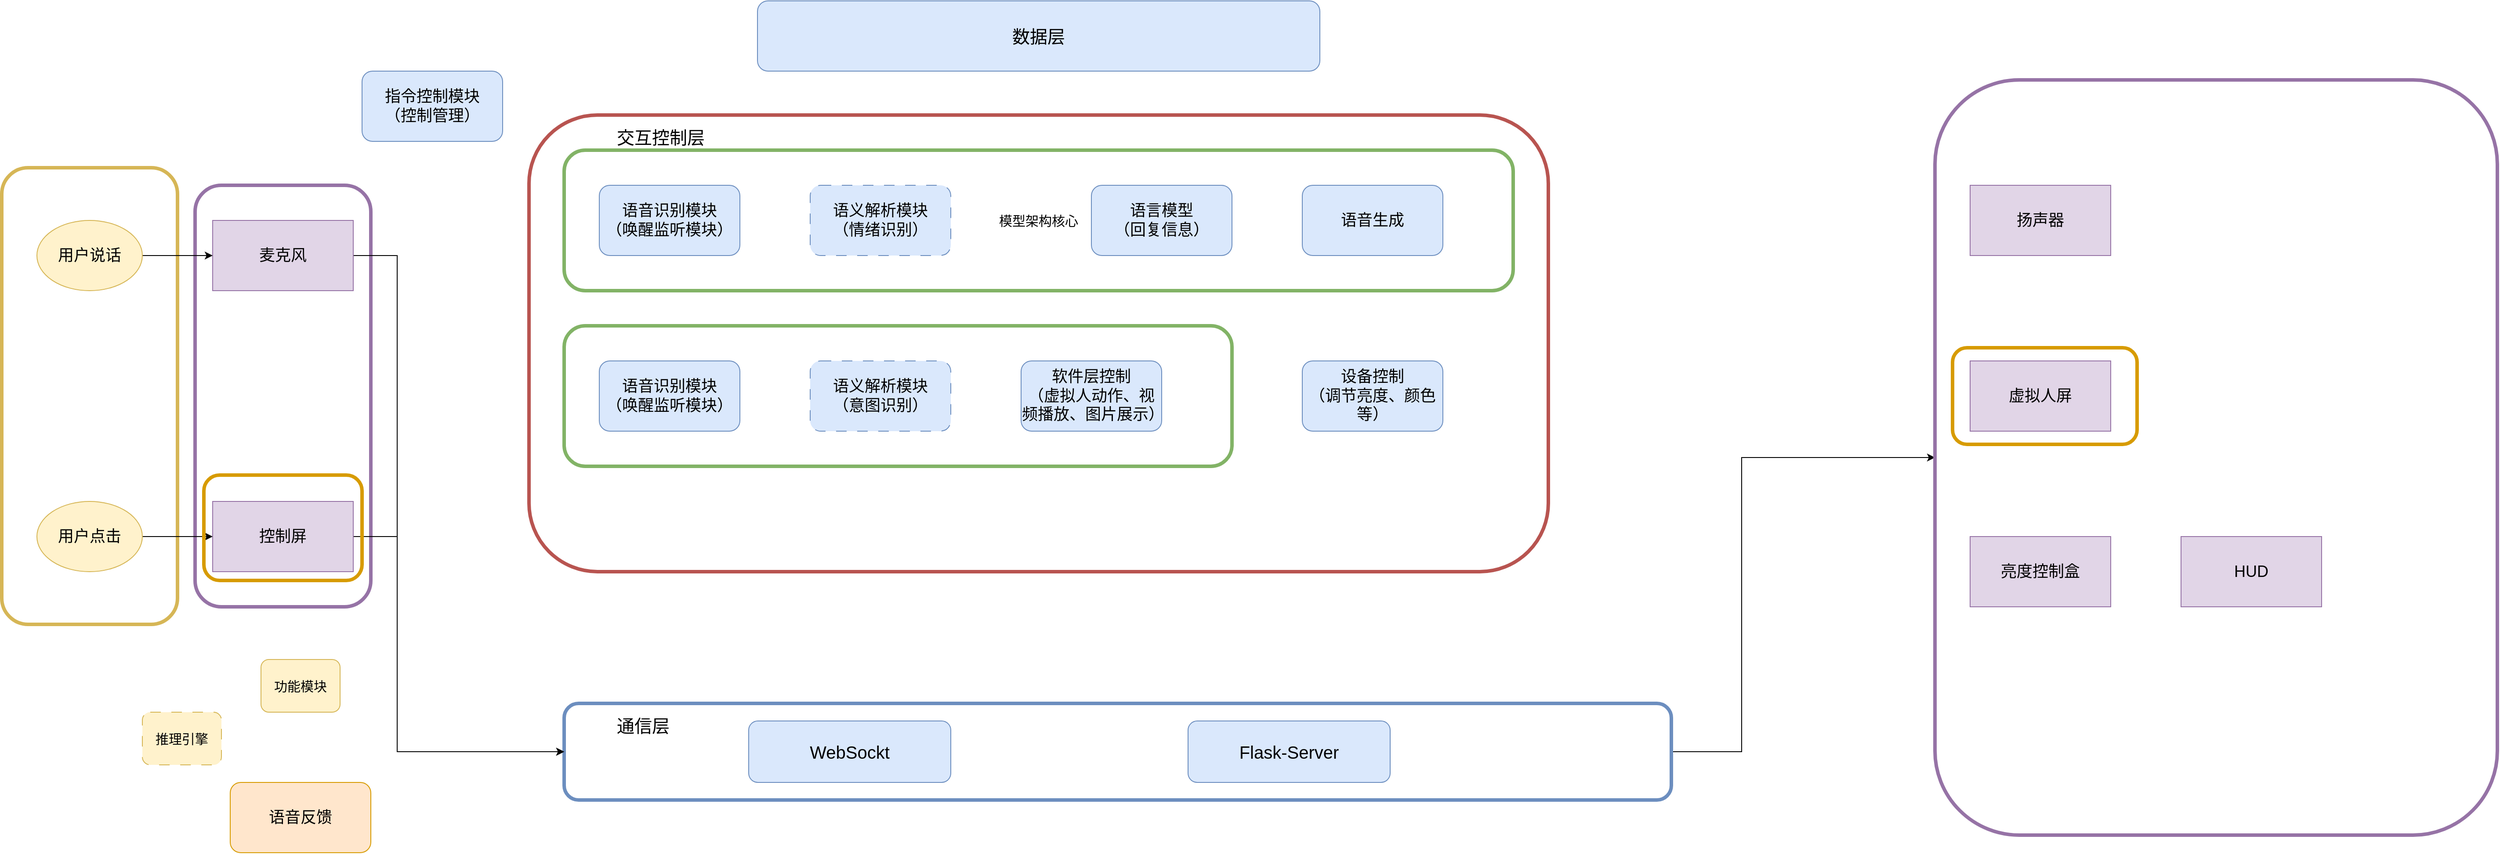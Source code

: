 <mxfile version="26.2.15">
  <diagram name="第 1 页" id="I95JbXtNGWgH5xwKB5yV">
    <mxGraphModel dx="1970" dy="657" grid="1" gridSize="10" guides="1" tooltips="1" connect="1" arrows="1" fold="1" page="1" pageScale="1" pageWidth="827" pageHeight="1169" math="0" shadow="0">
      <root>
        <mxCell id="0" />
        <mxCell id="1" parent="0" />
        <mxCell id="fTQGhy_KuE080tfiFoKc-57" value="" style="rounded=1;whiteSpace=wrap;html=1;fillColor=none;strokeColor=#b85450;fontSize=15;strokeWidth=4;" vertex="1" parent="1">
          <mxGeometry x="120" y="200" width="1160" height="520" as="geometry" />
        </mxCell>
        <mxCell id="fTQGhy_KuE080tfiFoKc-83" value="模型架构核心" style="rounded=1;whiteSpace=wrap;html=1;fillColor=none;strokeColor=#82b366;fontSize=15;strokeWidth=4;" vertex="1" parent="1">
          <mxGeometry x="160" y="440" width="760" height="160" as="geometry" />
        </mxCell>
        <mxCell id="fTQGhy_KuE080tfiFoKc-81" style="edgeStyle=orthogonalEdgeStyle;rounded=0;orthogonalLoop=1;jettySize=auto;html=1;exitX=1;exitY=0.5;exitDx=0;exitDy=0;entryX=0;entryY=0.5;entryDx=0;entryDy=0;" edge="1" parent="1" source="fTQGhy_KuE080tfiFoKc-39" target="fTQGhy_KuE080tfiFoKc-43">
          <mxGeometry relative="1" as="geometry">
            <Array as="points">
              <mxPoint x="1500" y="925" />
              <mxPoint x="1500" y="590" />
            </Array>
          </mxGeometry>
        </mxCell>
        <mxCell id="fTQGhy_KuE080tfiFoKc-39" value="" style="rounded=1;whiteSpace=wrap;html=1;fillColor=none;strokeColor=#6c8ebf;strokeWidth=4;fontSize=18;" vertex="1" parent="1">
          <mxGeometry x="160" y="870" width="1260" height="110" as="geometry" />
        </mxCell>
        <mxCell id="fTQGhy_KuE080tfiFoKc-60" value="" style="rounded=1;whiteSpace=wrap;html=1;fillColor=none;strokeColor=#9673a6;strokeWidth=4;fontSize=18;" vertex="1" parent="1">
          <mxGeometry x="-260" y="280" width="200" height="480" as="geometry" />
        </mxCell>
        <mxCell id="fTQGhy_KuE080tfiFoKc-53" value="模型架构核心" style="rounded=1;whiteSpace=wrap;html=1;fillColor=none;strokeColor=#82b366;fontSize=15;strokeWidth=4;" vertex="1" parent="1">
          <mxGeometry x="160" y="240" width="1080" height="160" as="geometry" />
        </mxCell>
        <mxCell id="fTQGhy_KuE080tfiFoKc-40" value="" style="rounded=1;whiteSpace=wrap;html=1;fillColor=none;strokeColor=#d6b656;strokeWidth=4;fontSize=18;" vertex="1" parent="1">
          <mxGeometry x="-480" y="260" width="200" height="520" as="geometry" />
        </mxCell>
        <mxCell id="fTQGhy_KuE080tfiFoKc-43" value="" style="rounded=1;whiteSpace=wrap;html=1;fillColor=none;strokeColor=#9673a6;strokeWidth=4;fontSize=18;" vertex="1" parent="1">
          <mxGeometry x="1720" y="160" width="640" height="860" as="geometry" />
        </mxCell>
        <mxCell id="fTQGhy_KuE080tfiFoKc-42" value="" style="rounded=1;whiteSpace=wrap;html=1;fillColor=none;strokeColor=#d79b00;strokeWidth=4;fontSize=18;" vertex="1" parent="1">
          <mxGeometry x="1740" y="465" width="210" height="110" as="geometry" />
        </mxCell>
        <mxCell id="fTQGhy_KuE080tfiFoKc-4" value="&lt;font&gt;语音识别模块&lt;/font&gt;&lt;div&gt;&lt;font&gt;（唤醒监听模块）&lt;/font&gt;&lt;/div&gt;" style="rounded=1;whiteSpace=wrap;html=1;fillColor=#dae8fc;strokeColor=#6c8ebf;fontSize=18;" vertex="1" parent="1">
          <mxGeometry x="200" y="280" width="160" height="80" as="geometry" />
        </mxCell>
        <mxCell id="fTQGhy_KuE080tfiFoKc-8" value="&lt;font&gt;语义解析模块&lt;/font&gt;&lt;div&gt;&lt;font&gt;（情绪识别）&lt;/font&gt;&lt;/div&gt;" style="rounded=1;whiteSpace=wrap;html=1;fillColor=#dae8fc;strokeColor=#6c8ebf;dashed=1;dashPattern=12 12;fontSize=18;" vertex="1" parent="1">
          <mxGeometry x="440" y="280" width="160" height="80" as="geometry" />
        </mxCell>
        <mxCell id="fTQGhy_KuE080tfiFoKc-14" value="指令控制模块&lt;br&gt;&lt;div&gt;&lt;font&gt;（控制管理）&lt;/font&gt;&lt;/div&gt;" style="rounded=1;whiteSpace=wrap;html=1;fillColor=#dae8fc;strokeColor=#6c8ebf;fontSize=18;" vertex="1" parent="1">
          <mxGeometry x="-70" y="150" width="160" height="80" as="geometry" />
        </mxCell>
        <mxCell id="fTQGhy_KuE080tfiFoKc-15" value="语言模型&lt;br&gt;&lt;div&gt;（回复信息）&lt;/div&gt;" style="rounded=1;whiteSpace=wrap;html=1;fillColor=#dae8fc;strokeColor=#6c8ebf;fontSize=18;" vertex="1" parent="1">
          <mxGeometry x="760" y="280" width="160" height="80" as="geometry" />
        </mxCell>
        <mxCell id="fTQGhy_KuE080tfiFoKc-21" value="&lt;font&gt;语音生成&lt;/font&gt;" style="rounded=1;whiteSpace=wrap;html=1;fillColor=#dae8fc;strokeColor=#6c8ebf;fontSize=18;" vertex="1" parent="1">
          <mxGeometry x="1000" y="280" width="160" height="80" as="geometry" />
        </mxCell>
        <mxCell id="fTQGhy_KuE080tfiFoKc-22" value="&lt;font&gt;软件层控制&lt;/font&gt;&lt;div&gt;&lt;font&gt;（虚拟人动作、视频播放、图片展示）&lt;/font&gt;&lt;/div&gt;" style="rounded=1;whiteSpace=wrap;html=1;fillColor=#dae8fc;strokeColor=#6c8ebf;fontSize=18;" vertex="1" parent="1">
          <mxGeometry x="680" y="480" width="160" height="80" as="geometry" />
        </mxCell>
        <mxCell id="fTQGhy_KuE080tfiFoKc-25" value="&lt;font&gt;设备控制&lt;/font&gt;&lt;div&gt;&lt;font&gt;（调节亮度、颜色等）&lt;/font&gt;&lt;/div&gt;" style="rounded=1;whiteSpace=wrap;html=1;fillColor=#dae8fc;strokeColor=#6c8ebf;fontSize=18;" vertex="1" parent="1">
          <mxGeometry x="1000" y="480" width="160" height="80" as="geometry" />
        </mxCell>
        <mxCell id="fTQGhy_KuE080tfiFoKc-27" value="&lt;font&gt;语音反馈&lt;/font&gt;" style="rounded=1;whiteSpace=wrap;html=1;fillColor=#ffe6cc;strokeColor=#d79b00;fontSize=18;" vertex="1" parent="1">
          <mxGeometry x="-220" y="960" width="160" height="80" as="geometry" />
        </mxCell>
        <mxCell id="fTQGhy_KuE080tfiFoKc-29" value="&lt;span&gt;虚拟人屏&lt;/span&gt;" style="rounded=0;whiteSpace=wrap;html=1;fillColor=#e1d5e7;strokeColor=#9673a6;fontSize=18;" vertex="1" parent="1">
          <mxGeometry x="1760" y="480" width="160" height="80" as="geometry" />
        </mxCell>
        <mxCell id="fTQGhy_KuE080tfiFoKc-59" style="edgeStyle=orthogonalEdgeStyle;rounded=0;orthogonalLoop=1;jettySize=auto;html=1;exitX=1;exitY=0.5;exitDx=0;exitDy=0;entryX=0;entryY=0.5;entryDx=0;entryDy=0;" edge="1" parent="1" source="fTQGhy_KuE080tfiFoKc-31" target="fTQGhy_KuE080tfiFoKc-39">
          <mxGeometry relative="1" as="geometry">
            <mxPoint y="640.0" as="targetPoint" />
            <Array as="points">
              <mxPoint x="-30" y="680" />
              <mxPoint x="-30" y="925" />
            </Array>
          </mxGeometry>
        </mxCell>
        <mxCell id="fTQGhy_KuE080tfiFoKc-31" value="控制屏" style="rounded=0;whiteSpace=wrap;html=1;fillColor=#e1d5e7;strokeColor=#9673a6;fontSize=18;" vertex="1" parent="1">
          <mxGeometry x="-240" y="640" width="160" height="80" as="geometry" />
        </mxCell>
        <mxCell id="fTQGhy_KuE080tfiFoKc-36" value="&lt;span&gt;亮度控制盒&lt;/span&gt;" style="rounded=0;whiteSpace=wrap;html=1;fillColor=#e1d5e7;strokeColor=#9673a6;fontSize=18;" vertex="1" parent="1">
          <mxGeometry x="1760" y="680" width="160" height="80" as="geometry" />
        </mxCell>
        <mxCell id="fTQGhy_KuE080tfiFoKc-58" style="edgeStyle=orthogonalEdgeStyle;rounded=0;orthogonalLoop=1;jettySize=auto;html=1;exitX=1;exitY=0.5;exitDx=0;exitDy=0;entryX=0;entryY=0.5;entryDx=0;entryDy=0;" edge="1" parent="1" source="fTQGhy_KuE080tfiFoKc-45" target="fTQGhy_KuE080tfiFoKc-39">
          <mxGeometry relative="1" as="geometry">
            <mxPoint x="160" y="925" as="targetPoint" />
            <Array as="points">
              <mxPoint x="-30" y="360" />
              <mxPoint x="-30" y="925" />
            </Array>
          </mxGeometry>
        </mxCell>
        <mxCell id="fTQGhy_KuE080tfiFoKc-45" value="&lt;font style=&quot;font-size: 18px;&quot;&gt;麦克风&lt;/font&gt;" style="rounded=0;whiteSpace=wrap;html=1;fillColor=#e1d5e7;strokeColor=#9673a6;" vertex="1" parent="1">
          <mxGeometry x="-240" y="320" width="160" height="80" as="geometry" />
        </mxCell>
        <mxCell id="fTQGhy_KuE080tfiFoKc-47" value="&lt;font style=&quot;font-size: 18px;&quot;&gt;扬声器&lt;/font&gt;" style="rounded=0;whiteSpace=wrap;html=1;fillColor=#e1d5e7;strokeColor=#9673a6;" vertex="1" parent="1">
          <mxGeometry x="1760" y="280" width="160" height="80" as="geometry" />
        </mxCell>
        <mxCell id="fTQGhy_KuE080tfiFoKc-51" style="edgeStyle=orthogonalEdgeStyle;rounded=0;orthogonalLoop=1;jettySize=auto;html=1;exitX=1;exitY=0.5;exitDx=0;exitDy=0;entryX=0;entryY=0.5;entryDx=0;entryDy=0;" edge="1" parent="1" source="fTQGhy_KuE080tfiFoKc-48" target="fTQGhy_KuE080tfiFoKc-31">
          <mxGeometry relative="1" as="geometry" />
        </mxCell>
        <mxCell id="fTQGhy_KuE080tfiFoKc-48" value="&lt;span style=&quot;font-size: 18px;&quot;&gt;用户点击&lt;/span&gt;" style="ellipse;whiteSpace=wrap;html=1;fillColor=#fff2cc;strokeColor=#d6b656;" vertex="1" parent="1">
          <mxGeometry x="-440" y="640" width="120" height="80" as="geometry" />
        </mxCell>
        <mxCell id="fTQGhy_KuE080tfiFoKc-50" style="edgeStyle=orthogonalEdgeStyle;rounded=0;orthogonalLoop=1;jettySize=auto;html=1;exitX=1;exitY=0.5;exitDx=0;exitDy=0;entryX=0;entryY=0.5;entryDx=0;entryDy=0;" edge="1" parent="1" source="fTQGhy_KuE080tfiFoKc-49" target="fTQGhy_KuE080tfiFoKc-45">
          <mxGeometry relative="1" as="geometry" />
        </mxCell>
        <mxCell id="fTQGhy_KuE080tfiFoKc-49" value="&lt;span style=&quot;font-size: 18px;&quot;&gt;用户说话&lt;/span&gt;" style="ellipse;whiteSpace=wrap;html=1;fillColor=#fff2cc;strokeColor=#d6b656;" vertex="1" parent="1">
          <mxGeometry x="-440" y="320" width="120" height="80" as="geometry" />
        </mxCell>
        <mxCell id="fTQGhy_KuE080tfiFoKc-54" value="推理引擎" style="rounded=1;whiteSpace=wrap;html=1;fillColor=#fff2cc;strokeColor=#d6b656;dashed=1;dashPattern=12 12;fontSize=15;" vertex="1" parent="1">
          <mxGeometry x="-320" y="880" width="90" height="60" as="geometry" />
        </mxCell>
        <mxCell id="fTQGhy_KuE080tfiFoKc-55" value="功能模块" style="rounded=1;whiteSpace=wrap;html=1;fillColor=#fff2cc;strokeColor=#d6b656;fontSize=15;" vertex="1" parent="1">
          <mxGeometry x="-185" y="820" width="90" height="60" as="geometry" />
        </mxCell>
        <mxCell id="fTQGhy_KuE080tfiFoKc-62" value="&lt;span&gt;HUD&lt;/span&gt;" style="rounded=0;whiteSpace=wrap;html=1;fillColor=#e1d5e7;strokeColor=#9673a6;fontSize=18;" vertex="1" parent="1">
          <mxGeometry x="2000" y="680" width="160" height="80" as="geometry" />
        </mxCell>
        <mxCell id="fTQGhy_KuE080tfiFoKc-65" value="&lt;font style=&quot;font-size: 20px;&quot;&gt;数据层&lt;/font&gt;" style="rounded=1;whiteSpace=wrap;html=1;fillColor=#dae8fc;strokeColor=#6c8ebf;fontSize=15;" vertex="1" parent="1">
          <mxGeometry x="380" y="70" width="640" height="80" as="geometry" />
        </mxCell>
        <mxCell id="fTQGhy_KuE080tfiFoKc-69" value="&lt;font style=&quot;font-size: 20px;&quot;&gt;WebSockt&lt;/font&gt;" style="rounded=1;whiteSpace=wrap;html=1;fillColor=#dae8fc;strokeColor=#6c8ebf;fontSize=15;" vertex="1" parent="1">
          <mxGeometry x="370" y="890" width="230" height="70" as="geometry" />
        </mxCell>
        <mxCell id="fTQGhy_KuE080tfiFoKc-76" value="&lt;font style=&quot;font-size: 20px;&quot;&gt;通信层&lt;/font&gt;" style="text;html=1;align=center;verticalAlign=middle;whiteSpace=wrap;rounded=0;" vertex="1" parent="1">
          <mxGeometry x="180" y="880" width="140" height="30" as="geometry" />
        </mxCell>
        <mxCell id="fTQGhy_KuE080tfiFoKc-78" value="&lt;font style=&quot;font-size: 20px;&quot;&gt;交互控制层&lt;/font&gt;" style="text;html=1;align=center;verticalAlign=middle;whiteSpace=wrap;rounded=0;" vertex="1" parent="1">
          <mxGeometry x="200" y="210" width="140" height="30" as="geometry" />
        </mxCell>
        <mxCell id="fTQGhy_KuE080tfiFoKc-79" value="&lt;span style=&quot;font-size: 20px;&quot;&gt;Flask-Server&lt;/span&gt;" style="rounded=1;whiteSpace=wrap;html=1;fillColor=#dae8fc;strokeColor=#6c8ebf;fontSize=15;" vertex="1" parent="1">
          <mxGeometry x="870" y="890" width="230" height="70" as="geometry" />
        </mxCell>
        <mxCell id="fTQGhy_KuE080tfiFoKc-80" value="" style="rounded=1;whiteSpace=wrap;html=1;fillColor=none;strokeColor=#d79b00;strokeWidth=4;fontSize=18;" vertex="1" parent="1">
          <mxGeometry x="-250" y="610" width="180" height="120" as="geometry" />
        </mxCell>
        <mxCell id="fTQGhy_KuE080tfiFoKc-84" value="&lt;font&gt;语音识别模块&lt;/font&gt;&lt;div&gt;&lt;font&gt;（唤醒监听模块）&lt;/font&gt;&lt;/div&gt;" style="rounded=1;whiteSpace=wrap;html=1;fillColor=#dae8fc;strokeColor=#6c8ebf;fontSize=18;" vertex="1" parent="1">
          <mxGeometry x="200" y="480" width="160" height="80" as="geometry" />
        </mxCell>
        <mxCell id="fTQGhy_KuE080tfiFoKc-85" value="&lt;font&gt;语义解析模块&lt;/font&gt;&lt;div&gt;&lt;font&gt;（意图识别）&lt;/font&gt;&lt;/div&gt;" style="rounded=1;whiteSpace=wrap;html=1;fillColor=#dae8fc;strokeColor=#6c8ebf;dashed=1;dashPattern=12 12;fontSize=18;" vertex="1" parent="1">
          <mxGeometry x="440" y="480" width="160" height="80" as="geometry" />
        </mxCell>
      </root>
    </mxGraphModel>
  </diagram>
</mxfile>
